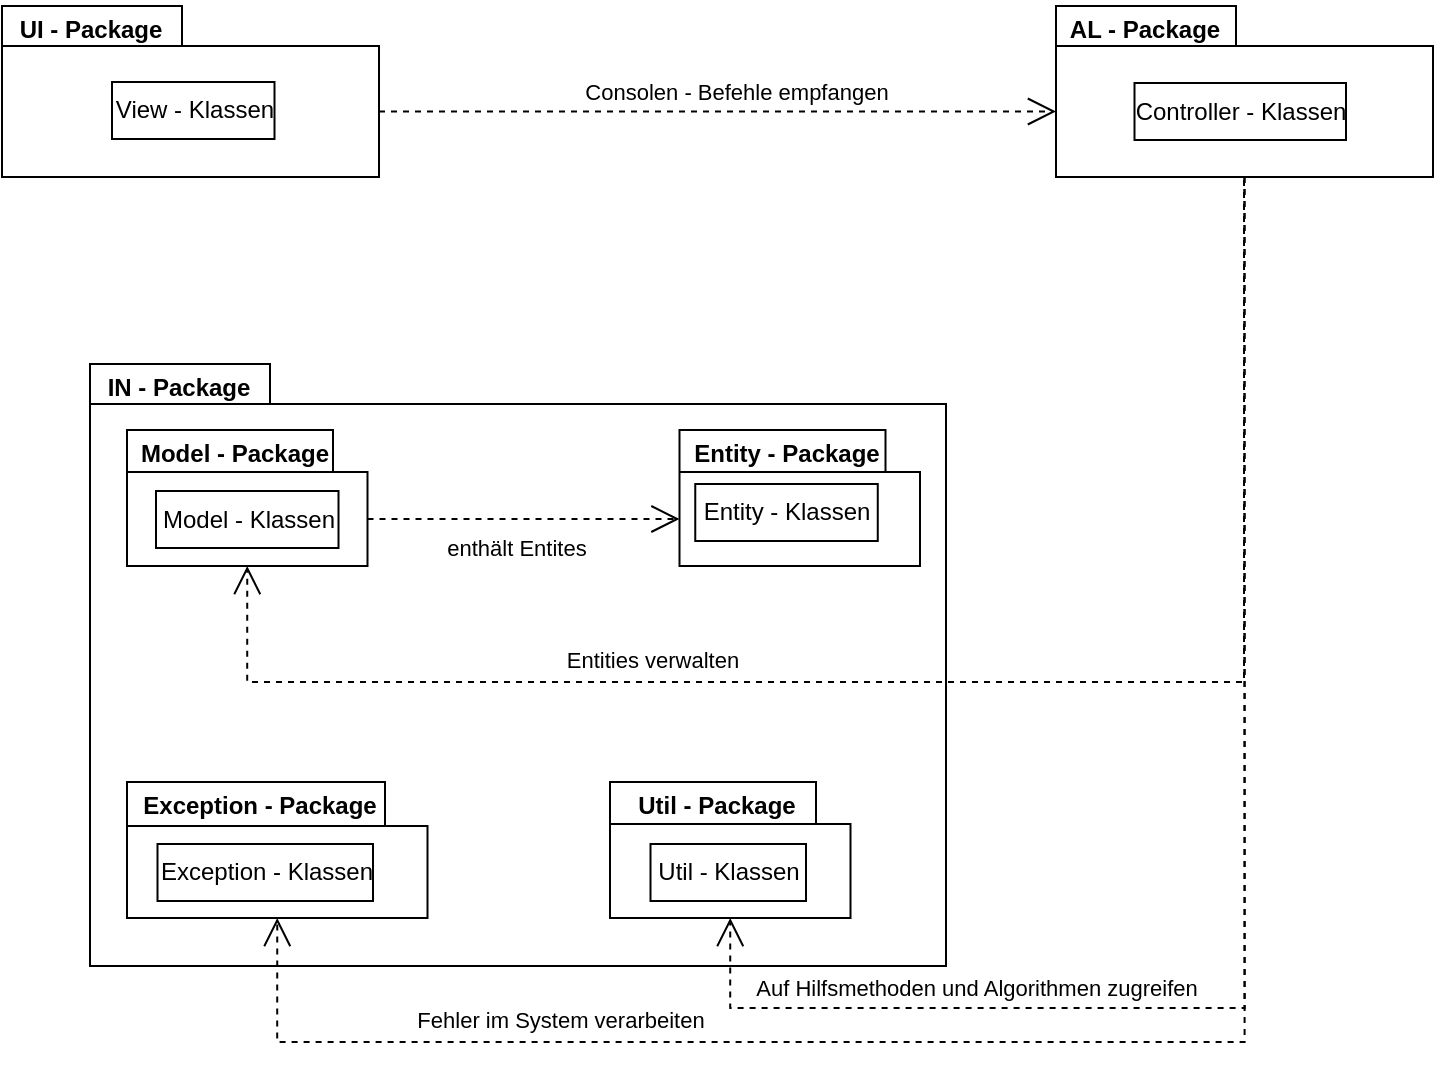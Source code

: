 <mxfile version="20.7.4" type="github"><diagram name="Page-1" id="b5b7bab2-c9e2-2cf4-8b2a-24fd1a2a6d21"><mxGraphModel dx="979" dy="520" grid="0" gridSize="10" guides="1" tooltips="1" connect="1" arrows="1" fold="1" page="1" pageScale="1" pageWidth="827" pageHeight="1169" background="none" math="0" shadow="0"><root><mxCell id="0"/><mxCell id="1" parent="0"/><mxCell id="6e0c8c40b5770093-49" value="" style="shape=folder;fontStyle=1;spacingTop=10;tabWidth=90;tabHeight=20;tabPosition=left;html=1;rounded=0;shadow=0;comic=0;labelBackgroundColor=none;strokeWidth=1;fontFamily=Verdana;fontSize=10;align=center;" parent="1" vertex="1"><mxGeometry x="348" y="192" width="188.5" height="85.5" as="geometry"/></mxCell><mxCell id="kzkTWHI5T1XrHdSVgCgd-1" value="&lt;b&gt;UI - Package&lt;/b&gt;" style="text;html=1;strokeColor=none;fillColor=none;align=center;verticalAlign=middle;whiteSpace=wrap;rounded=0;" parent="1" vertex="1"><mxGeometry x="353" y="189" width="78.5" height="30" as="geometry"/></mxCell><mxCell id="kzkTWHI5T1XrHdSVgCgd-4" value="" style="shape=folder;fontStyle=1;spacingTop=10;tabWidth=90;tabHeight=20;tabPosition=left;html=1;rounded=0;shadow=0;comic=0;labelBackgroundColor=none;strokeWidth=1;fontFamily=Verdana;fontSize=10;align=center;" parent="1" vertex="1"><mxGeometry x="875" y="192" width="188.5" height="85.5" as="geometry"/></mxCell><mxCell id="kzkTWHI5T1XrHdSVgCgd-5" value="&lt;b&gt;AL - Package&lt;/b&gt;" style="text;html=1;strokeColor=none;fillColor=none;align=center;verticalAlign=middle;whiteSpace=wrap;rounded=0;" parent="1" vertex="1"><mxGeometry x="880" y="189" width="78.5" height="30" as="geometry"/></mxCell><mxCell id="kzkTWHI5T1XrHdSVgCgd-6" value="" style="shape=folder;fontStyle=1;spacingTop=10;tabWidth=90;tabHeight=20;tabPosition=left;html=1;rounded=0;shadow=0;comic=0;labelBackgroundColor=none;strokeWidth=1;fontFamily=Verdana;fontSize=10;align=center;" parent="1" vertex="1"><mxGeometry x="392" y="371" width="428" height="301" as="geometry"/></mxCell><mxCell id="kzkTWHI5T1XrHdSVgCgd-7" value="&lt;b&gt;IN - Package&lt;/b&gt;" style="text;html=1;strokeColor=none;fillColor=none;align=center;verticalAlign=middle;whiteSpace=wrap;rounded=0;" parent="1" vertex="1"><mxGeometry x="397" y="368" width="78.5" height="30" as="geometry"/></mxCell><mxCell id="kzkTWHI5T1XrHdSVgCgd-9" value="View - Klassen" style="html=1;" parent="1" vertex="1"><mxGeometry x="403" y="230" width="81.25" height="28.5" as="geometry"/></mxCell><mxCell id="kzkTWHI5T1XrHdSVgCgd-10" value="Controller - Klassen" style="html=1;" parent="1" vertex="1"><mxGeometry x="914.25" y="230.5" width="105.75" height="28.5" as="geometry"/></mxCell><mxCell id="kzkTWHI5T1XrHdSVgCgd-16" value="Consolen - Befehle empfangen" style="endArrow=open;endSize=12;dashed=1;html=1;rounded=0;entryX=0;entryY=0;entryDx=0;entryDy=52.75;entryPerimeter=0;edgeStyle=orthogonalEdgeStyle;exitX=0;exitY=0;exitDx=188.5;exitDy=52.75;exitPerimeter=0;" parent="1" source="6e0c8c40b5770093-49" target="kzkTWHI5T1XrHdSVgCgd-4" edge="1"><mxGeometry x="0.059" y="10" width="160" relative="1" as="geometry"><mxPoint x="634" y="292" as="sourcePoint"/><mxPoint x="950" y="510" as="targetPoint"/><Array as="points"><mxPoint x="551" y="245"/><mxPoint x="551" y="245"/></Array><mxPoint as="offset"/></mxGeometry></mxCell><mxCell id="kzkTWHI5T1XrHdSVgCgd-19" value="enthält Entites" style="endArrow=open;endSize=12;dashed=1;html=1;rounded=0;labelBackgroundColor=none;entryX=0;entryY=0;entryDx=0;entryDy=44.5;entryPerimeter=0;exitX=0;exitY=0;exitDx=120.25;exitDy=44.5;exitPerimeter=0;" parent="1" source="YAn4npS5CS4g6s9h9mq7-4" target="YAn4npS5CS4g6s9h9mq7-1" edge="1"><mxGeometry x="-0.052" y="-14" width="160" relative="1" as="geometry"><mxPoint x="558" y="446" as="sourcePoint"/><mxPoint x="568.75" y="329.5" as="targetPoint"/><mxPoint as="offset"/></mxGeometry></mxCell><mxCell id="kzkTWHI5T1XrHdSVgCgd-20" value="Entities verwalten" style="endArrow=open;endSize=12;dashed=1;html=1;rounded=0;edgeStyle=orthogonalEdgeStyle;entryX=0.5;entryY=1;entryDx=0;entryDy=0;entryPerimeter=0;" parent="1" target="YAn4npS5CS4g6s9h9mq7-4" edge="1"><mxGeometry x="0.356" y="-11" width="160" relative="1" as="geometry"><mxPoint x="969" y="279" as="sourcePoint"/><mxPoint x="464" y="531" as="targetPoint"/><mxPoint as="offset"/><Array as="points"><mxPoint x="969" y="530"/><mxPoint x="471" y="530"/></Array></mxGeometry></mxCell><mxCell id="kzkTWHI5T1XrHdSVgCgd-21" value="Fehler im System verarbeiten" style="endArrow=open;endSize=12;dashed=1;html=1;rounded=0;entryX=0.5;entryY=1;entryDx=0;entryDy=0;edgeStyle=orthogonalEdgeStyle;exitX=0.5;exitY=1;exitDx=0;exitDy=0;exitPerimeter=0;entryPerimeter=0;" parent="1" source="kzkTWHI5T1XrHdSVgCgd-4" target="YAn4npS5CS4g6s9h9mq7-7" edge="1"><mxGeometry x="0.585" y="-11" width="160" relative="1" as="geometry"><mxPoint x="800" y="550" as="sourcePoint"/><mxPoint x="703.5" y="548.5" as="targetPoint"/><mxPoint as="offset"/><Array as="points"><mxPoint x="969" y="710"/><mxPoint x="486" y="710"/></Array></mxGeometry></mxCell><mxCell id="kzkTWHI5T1XrHdSVgCgd-22" value="Auf Hilfsmethoden und Algorithmen zugreifen" style="endArrow=open;endSize=12;dashed=1;html=1;rounded=0;edgeStyle=orthogonalEdgeStyle;exitX=0.5;exitY=1;exitDx=0;exitDy=0;exitPerimeter=0;entryX=0.5;entryY=1;entryDx=0;entryDy=0;entryPerimeter=0;" parent="1" source="kzkTWHI5T1XrHdSVgCgd-4" target="YAn4npS5CS4g6s9h9mq7-10" edge="1"><mxGeometry x="0.532" y="-10" width="160" relative="1" as="geometry"><mxPoint x="858.5" y="490.625" as="sourcePoint"/><mxPoint x="685" y="554.25" as="targetPoint"/><mxPoint as="offset"/><Array as="points"><mxPoint x="969" y="693"/><mxPoint x="712" y="693"/></Array></mxGeometry></mxCell><mxCell id="YAn4npS5CS4g6s9h9mq7-1" value="" style="shape=folder;fontStyle=1;spacingTop=10;tabWidth=103;tabHeight=21;tabPosition=left;html=1;rounded=0;shadow=0;comic=0;labelBackgroundColor=none;strokeWidth=1;fontFamily=Verdana;fontSize=10;align=center;" vertex="1" parent="1"><mxGeometry x="686.75" y="404" width="120.25" height="68" as="geometry"/></mxCell><mxCell id="kzkTWHI5T1XrHdSVgCgd-13" value="Entity - Klassen" style="html=1;" parent="1" vertex="1"><mxGeometry x="694.63" y="431" width="91.25" height="28.5" as="geometry"/></mxCell><mxCell id="YAn4npS5CS4g6s9h9mq7-2" value="&lt;b&gt;Entity - Package&lt;/b&gt;" style="text;html=1;strokeColor=none;fillColor=none;align=center;verticalAlign=middle;whiteSpace=wrap;rounded=0;" vertex="1" parent="1"><mxGeometry x="691.75" y="401" width="97" height="30" as="geometry"/></mxCell><mxCell id="YAn4npS5CS4g6s9h9mq7-4" value="" style="shape=folder;fontStyle=1;spacingTop=10;tabWidth=103;tabHeight=21;tabPosition=left;html=1;rounded=0;shadow=0;comic=0;labelBackgroundColor=none;strokeWidth=1;fontFamily=Verdana;fontSize=10;align=center;" vertex="1" parent="1"><mxGeometry x="410.5" y="404" width="120.25" height="68" as="geometry"/></mxCell><mxCell id="YAn4npS5CS4g6s9h9mq7-6" value="&lt;b&gt;Model - Package&lt;/b&gt;" style="text;html=1;strokeColor=none;fillColor=none;align=center;verticalAlign=middle;whiteSpace=wrap;rounded=0;" vertex="1" parent="1"><mxGeometry x="415.5" y="401" width="97" height="30" as="geometry"/></mxCell><mxCell id="kzkTWHI5T1XrHdSVgCgd-11" value="Model - Klassen" style="html=1;" parent="1" vertex="1"><mxGeometry x="425" y="434.5" width="91.25" height="28.5" as="geometry"/></mxCell><mxCell id="YAn4npS5CS4g6s9h9mq7-7" value="" style="shape=folder;fontStyle=1;spacingTop=10;tabWidth=129;tabHeight=22;tabPosition=left;html=1;rounded=0;shadow=0;comic=0;labelBackgroundColor=none;strokeWidth=1;fontFamily=Verdana;fontSize=10;align=center;" vertex="1" parent="1"><mxGeometry x="410.5" y="580" width="150.25" height="68" as="geometry"/></mxCell><mxCell id="YAn4npS5CS4g6s9h9mq7-9" value="&lt;b&gt;Exception - Package&lt;/b&gt;" style="text;html=1;strokeColor=none;fillColor=none;align=center;verticalAlign=middle;whiteSpace=wrap;rounded=0;" vertex="1" parent="1"><mxGeometry x="415.5" y="577" width="122.25" height="30" as="geometry"/></mxCell><mxCell id="kzkTWHI5T1XrHdSVgCgd-14" value="Exception - Klassen" style="html=1;" parent="1" vertex="1"><mxGeometry x="425.75" y="611" width="107.75" height="28.5" as="geometry"/></mxCell><mxCell id="YAn4npS5CS4g6s9h9mq7-10" value="" style="shape=folder;fontStyle=1;spacingTop=10;tabWidth=103;tabHeight=21;tabPosition=left;html=1;rounded=0;shadow=0;comic=0;labelBackgroundColor=none;strokeWidth=1;fontFamily=Verdana;fontSize=10;align=center;" vertex="1" parent="1"><mxGeometry x="652" y="580" width="120.25" height="68" as="geometry"/></mxCell><mxCell id="YAn4npS5CS4g6s9h9mq7-12" value="&lt;b&gt;Util - Package&lt;/b&gt;" style="text;html=1;strokeColor=none;fillColor=none;align=center;verticalAlign=middle;whiteSpace=wrap;rounded=0;" vertex="1" parent="1"><mxGeometry x="657" y="577" width="97" height="30" as="geometry"/></mxCell><mxCell id="kzkTWHI5T1XrHdSVgCgd-15" value="Util - Klassen" style="html=1;" parent="1" vertex="1"><mxGeometry x="672.25" y="611" width="77.75" height="28.5" as="geometry"/></mxCell></root></mxGraphModel></diagram></mxfile>